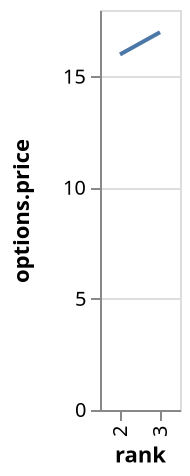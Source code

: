 {
  "$schema": "https://vega.github.io/schema/vega/v4.json",
  "autosize": "pad",
  "padding": 5,
  "height": 200,
  "style": "cell",
  "data": [
    {
      "name": "source_0",
      "values": [
        {"rank": "1"},
        {"rank": "2", "options": {"price": 16}},
        {"rank": "3", "options": {"price": 17}}
      ]
    },
    {
      "name": "data_0",
      "source": "source_0",
      "transform": [
        {
          "type": "formula",
          "expr": "datum[\"options\"] && datum[\"options\"][\"price\"]",
          "as": "options.price"
        },
        {"type": "filter", "expr": "datum.options != null"}
      ]
    }
  ],
  "signals": [
    {"name": "x_step", "value": 20},
    {
      "name": "width",
      "update": "bandspace(domain('x').length, 1, 0.5) * x_step"
    }
  ],
  "marks": [
    {
      "name": "marks",
      "type": "line",
      "style": ["line"],
      "sort": {"field": "datum[\"rank\"]", "order": "descending"},
      "from": {"data": "data_0"},
      "encode": {
        "update": {
          "stroke": {"value": "#4c78a8"},
          "tooltip": {
            "signal": "{\"rank\": ''+datum[\"rank\"], \"options.price\": format(datum[\"options.price\"], \"\")}"
          },
          "x": {"scale": "x", "field": "rank"},
          "y": {"scale": "y", "field": "options\\.price"},
          "defined": {
            "signal": "datum[\"options.price\"] !== null && !isNaN(datum[\"options.price\"])"
          }
        }
      }
    }
  ],
  "scales": [
    {
      "name": "x",
      "type": "point",
      "domain": {"data": "data_0", "field": "rank", "sort": true},
      "range": {"step": {"signal": "x_step"}},
      "padding": 0.5
    },
    {
      "name": "y",
      "type": "linear",
      "domain": {"data": "data_0", "field": "options\\.price"},
      "range": [{"signal": "height"}, 0],
      "nice": true,
      "zero": true,
      "padding": 5
    }
  ],
  "axes": [
    {
      "scale": "x",
      "orient": "bottom",
      "grid": false,
      "title": "rank",
      "labelAlign": "right",
      "labelAngle": 270,
      "labelBaseline": "middle",
      "labelOverlap": true,
      "zindex": 1
    },
    {
      "scale": "y",
      "orient": "left",
      "grid": false,
      "title": "options.price",
      "labelOverlap": true,
      "tickCount": {"signal": "ceil(height/40)"},
      "zindex": 1
    },
    {
      "scale": "y",
      "orient": "left",
      "gridScale": "x",
      "grid": true,
      "tickCount": {"signal": "ceil(height/40)"},
      "domain": false,
      "labels": false,
      "maxExtent": 0,
      "minExtent": 0,
      "ticks": false,
      "zindex": 0
    }
  ],
  "config": {"axisY": {"minExtent": 30}}
}

